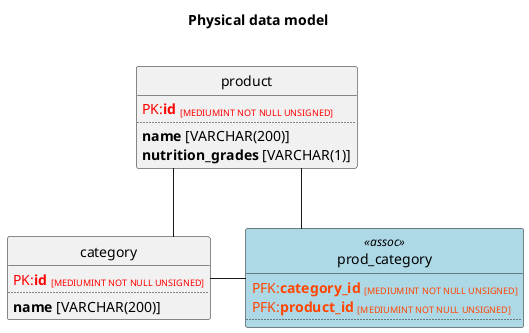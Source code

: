 @startuml

title Physical data model\n

/' = = = = = = = STYLE = = = = = = = '/
hide empty methods
hide circle
skinparam linetype ortho
skinparam class {
    BackgroundColor<<assoc>> lightblue
}

/' = = = = = = = MACRO = = = = = = = '/
!define rel(a,b,c,d,e) a c e
!define pyk(n,t="MEDIUMINT NOT NULL UNSIGNED") <font color="red">PK:<b>n</b> <size:09>[t]</size></font>
!define fnk(n,r,t="MEDIUMINT NOT NULL UNSIGNED") <font color="blue">FK:<b>n</b> <size:09>[t]</size></font>
!define pfk(n,r,t="MEDIUMINT NOT NULL UNSIGNED") <font color="orangered">PFK:<b>n</b> <size:09>[t]</size></font>
!define att(n,u,s) {field} <b>n</b> [s]

/' = = = = = = = CLASSE = = = = = = = '/
class product
class category
class prod_category <<assoc>>

/' = = = = = = = RELATION = = = = = = = '/
rel(product,1..,--,1..*,category)

/' = = = = = = = KEY = = = = = = = '/
class product {
    pyk(id)
    ..
}
class category {
    pyk(id)
    ..
}
class prod_category <<assoc>> {
    pfk(category_id,category.id)
    pfk(product_id,product.id)
    ..
}
/' = = = = = = = ATTRIBUTE = = = = = = = '/
class product {
    att(name,String,VARCHAR(200))
    att(nutrition_grades,String,VARCHAR(1))
}
class category {
    att(name,String,VARCHAR(200))
}

/' = = = = = = = ASSOCIATION = = = = = = = '/
rel(product,.,--,.,prod_category)
rel(category,.,-,.,prod_category)

@enduml

